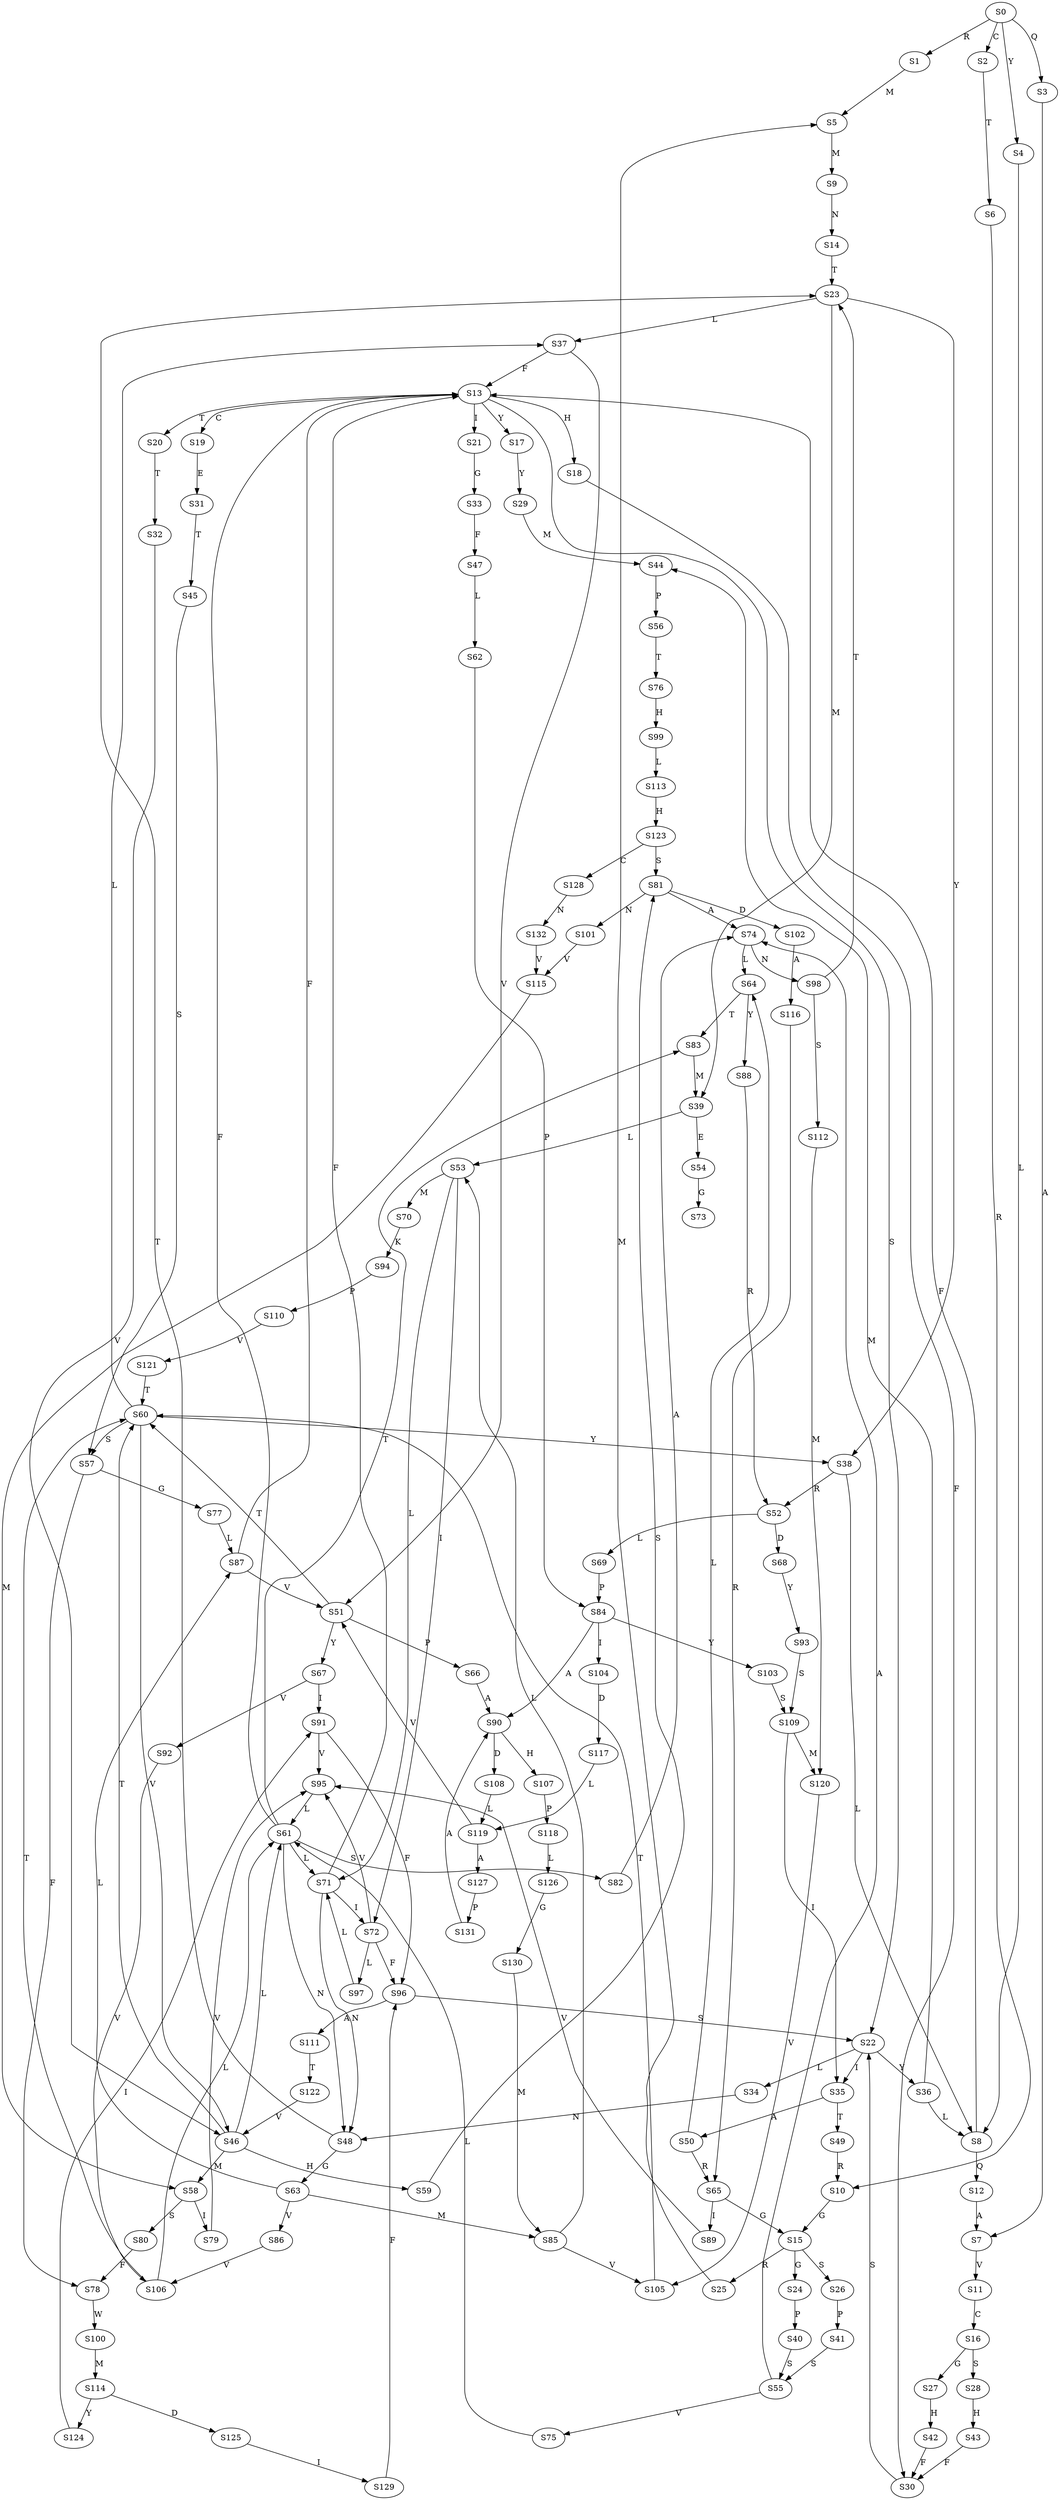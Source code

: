 strict digraph  {
	S0 -> S1 [ label = R ];
	S0 -> S2 [ label = C ];
	S0 -> S3 [ label = Q ];
	S0 -> S4 [ label = Y ];
	S1 -> S5 [ label = M ];
	S2 -> S6 [ label = T ];
	S3 -> S7 [ label = A ];
	S4 -> S8 [ label = L ];
	S5 -> S9 [ label = M ];
	S6 -> S10 [ label = R ];
	S7 -> S11 [ label = V ];
	S8 -> S12 [ label = Q ];
	S8 -> S13 [ label = F ];
	S9 -> S14 [ label = N ];
	S10 -> S15 [ label = G ];
	S11 -> S16 [ label = C ];
	S12 -> S7 [ label = A ];
	S13 -> S17 [ label = Y ];
	S13 -> S18 [ label = H ];
	S13 -> S19 [ label = C ];
	S13 -> S20 [ label = T ];
	S13 -> S21 [ label = I ];
	S13 -> S22 [ label = S ];
	S14 -> S23 [ label = T ];
	S15 -> S24 [ label = G ];
	S15 -> S25 [ label = R ];
	S15 -> S26 [ label = S ];
	S16 -> S27 [ label = G ];
	S16 -> S28 [ label = S ];
	S17 -> S29 [ label = Y ];
	S18 -> S30 [ label = F ];
	S19 -> S31 [ label = E ];
	S20 -> S32 [ label = T ];
	S21 -> S33 [ label = G ];
	S22 -> S34 [ label = L ];
	S22 -> S35 [ label = I ];
	S22 -> S36 [ label = Y ];
	S23 -> S37 [ label = L ];
	S23 -> S38 [ label = Y ];
	S23 -> S39 [ label = M ];
	S24 -> S40 [ label = P ];
	S25 -> S5 [ label = M ];
	S26 -> S41 [ label = P ];
	S27 -> S42 [ label = H ];
	S28 -> S43 [ label = H ];
	S29 -> S44 [ label = M ];
	S30 -> S22 [ label = S ];
	S31 -> S45 [ label = T ];
	S32 -> S46 [ label = V ];
	S33 -> S47 [ label = F ];
	S34 -> S48 [ label = N ];
	S35 -> S49 [ label = T ];
	S35 -> S50 [ label = A ];
	S36 -> S8 [ label = L ];
	S36 -> S44 [ label = M ];
	S37 -> S13 [ label = F ];
	S37 -> S51 [ label = V ];
	S38 -> S8 [ label = L ];
	S38 -> S52 [ label = R ];
	S39 -> S53 [ label = L ];
	S39 -> S54 [ label = E ];
	S40 -> S55 [ label = S ];
	S41 -> S55 [ label = S ];
	S42 -> S30 [ label = F ];
	S43 -> S30 [ label = F ];
	S44 -> S56 [ label = P ];
	S45 -> S57 [ label = S ];
	S46 -> S58 [ label = M ];
	S46 -> S59 [ label = H ];
	S46 -> S60 [ label = T ];
	S46 -> S61 [ label = L ];
	S47 -> S62 [ label = L ];
	S48 -> S63 [ label = G ];
	S48 -> S23 [ label = T ];
	S49 -> S10 [ label = R ];
	S50 -> S64 [ label = L ];
	S50 -> S65 [ label = R ];
	S51 -> S66 [ label = P ];
	S51 -> S67 [ label = Y ];
	S51 -> S60 [ label = T ];
	S52 -> S68 [ label = D ];
	S52 -> S69 [ label = L ];
	S53 -> S70 [ label = M ];
	S53 -> S71 [ label = L ];
	S53 -> S72 [ label = I ];
	S54 -> S73 [ label = G ];
	S55 -> S74 [ label = A ];
	S55 -> S75 [ label = V ];
	S56 -> S76 [ label = T ];
	S57 -> S77 [ label = G ];
	S57 -> S78 [ label = F ];
	S58 -> S79 [ label = I ];
	S58 -> S80 [ label = S ];
	S59 -> S81 [ label = S ];
	S60 -> S46 [ label = V ];
	S60 -> S38 [ label = Y ];
	S60 -> S37 [ label = L ];
	S60 -> S57 [ label = S ];
	S61 -> S48 [ label = N ];
	S61 -> S71 [ label = L ];
	S61 -> S13 [ label = F ];
	S61 -> S82 [ label = S ];
	S61 -> S83 [ label = T ];
	S62 -> S84 [ label = P ];
	S63 -> S85 [ label = M ];
	S63 -> S86 [ label = V ];
	S63 -> S87 [ label = L ];
	S64 -> S83 [ label = T ];
	S64 -> S88 [ label = Y ];
	S65 -> S89 [ label = I ];
	S65 -> S15 [ label = G ];
	S66 -> S90 [ label = A ];
	S67 -> S91 [ label = I ];
	S67 -> S92 [ label = V ];
	S68 -> S93 [ label = Y ];
	S69 -> S84 [ label = P ];
	S70 -> S94 [ label = K ];
	S71 -> S72 [ label = I ];
	S71 -> S13 [ label = F ];
	S71 -> S48 [ label = N ];
	S72 -> S95 [ label = V ];
	S72 -> S96 [ label = F ];
	S72 -> S97 [ label = L ];
	S74 -> S64 [ label = L ];
	S74 -> S98 [ label = N ];
	S75 -> S61 [ label = L ];
	S76 -> S99 [ label = H ];
	S77 -> S87 [ label = L ];
	S78 -> S100 [ label = W ];
	S79 -> S95 [ label = V ];
	S80 -> S78 [ label = F ];
	S81 -> S74 [ label = A ];
	S81 -> S101 [ label = N ];
	S81 -> S102 [ label = D ];
	S82 -> S74 [ label = A ];
	S83 -> S39 [ label = M ];
	S84 -> S103 [ label = Y ];
	S84 -> S104 [ label = I ];
	S84 -> S90 [ label = A ];
	S85 -> S105 [ label = V ];
	S85 -> S53 [ label = L ];
	S86 -> S106 [ label = V ];
	S87 -> S13 [ label = F ];
	S87 -> S51 [ label = V ];
	S88 -> S52 [ label = R ];
	S89 -> S95 [ label = V ];
	S90 -> S107 [ label = H ];
	S90 -> S108 [ label = D ];
	S91 -> S96 [ label = F ];
	S91 -> S95 [ label = V ];
	S92 -> S106 [ label = V ];
	S93 -> S109 [ label = S ];
	S94 -> S110 [ label = P ];
	S95 -> S61 [ label = L ];
	S96 -> S22 [ label = S ];
	S96 -> S111 [ label = A ];
	S97 -> S71 [ label = L ];
	S98 -> S23 [ label = T ];
	S98 -> S112 [ label = S ];
	S99 -> S113 [ label = L ];
	S100 -> S114 [ label = M ];
	S101 -> S115 [ label = V ];
	S102 -> S116 [ label = A ];
	S103 -> S109 [ label = S ];
	S104 -> S117 [ label = D ];
	S105 -> S60 [ label = T ];
	S106 -> S60 [ label = T ];
	S106 -> S61 [ label = L ];
	S107 -> S118 [ label = P ];
	S108 -> S119 [ label = L ];
	S109 -> S120 [ label = M ];
	S109 -> S35 [ label = I ];
	S110 -> S121 [ label = V ];
	S111 -> S122 [ label = T ];
	S112 -> S120 [ label = M ];
	S113 -> S123 [ label = H ];
	S114 -> S124 [ label = Y ];
	S114 -> S125 [ label = D ];
	S115 -> S58 [ label = M ];
	S116 -> S65 [ label = R ];
	S117 -> S119 [ label = L ];
	S118 -> S126 [ label = L ];
	S119 -> S51 [ label = V ];
	S119 -> S127 [ label = A ];
	S120 -> S105 [ label = V ];
	S121 -> S60 [ label = T ];
	S122 -> S46 [ label = V ];
	S123 -> S128 [ label = C ];
	S123 -> S81 [ label = S ];
	S124 -> S91 [ label = I ];
	S125 -> S129 [ label = I ];
	S126 -> S130 [ label = G ];
	S127 -> S131 [ label = P ];
	S128 -> S132 [ label = N ];
	S129 -> S96 [ label = F ];
	S130 -> S85 [ label = M ];
	S131 -> S90 [ label = A ];
	S132 -> S115 [ label = V ];
}

